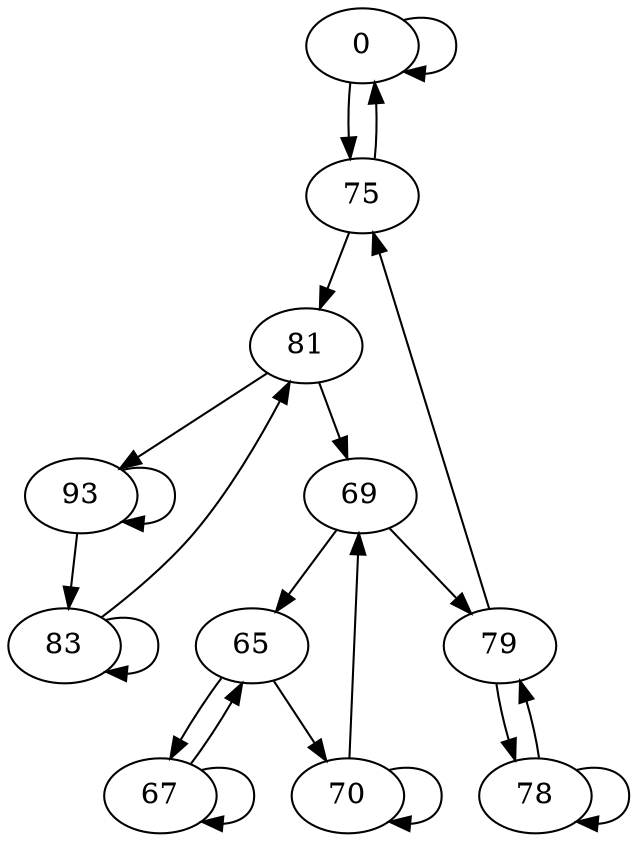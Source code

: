 digraph G {
0 -> 75 ;
0 -> 0 ;
75 -> 0 ;
75 -> 81 ;
81 -> 69 ;
81 -> 93 ;
69 -> 65 ;
69 -> 79 ;
65 -> 67 ;
65 -> 70 ;
67 -> 65 ;
67 -> 67 ;
70 -> 69 ;
70 -> 70 ;
79 -> 75 ;
79 -> 78 ;
78 -> 78 ;
78 -> 79 ;
93 -> 83 ;
93 -> 93 ;
83 -> 81 ;
83 -> 83 ;
 
}